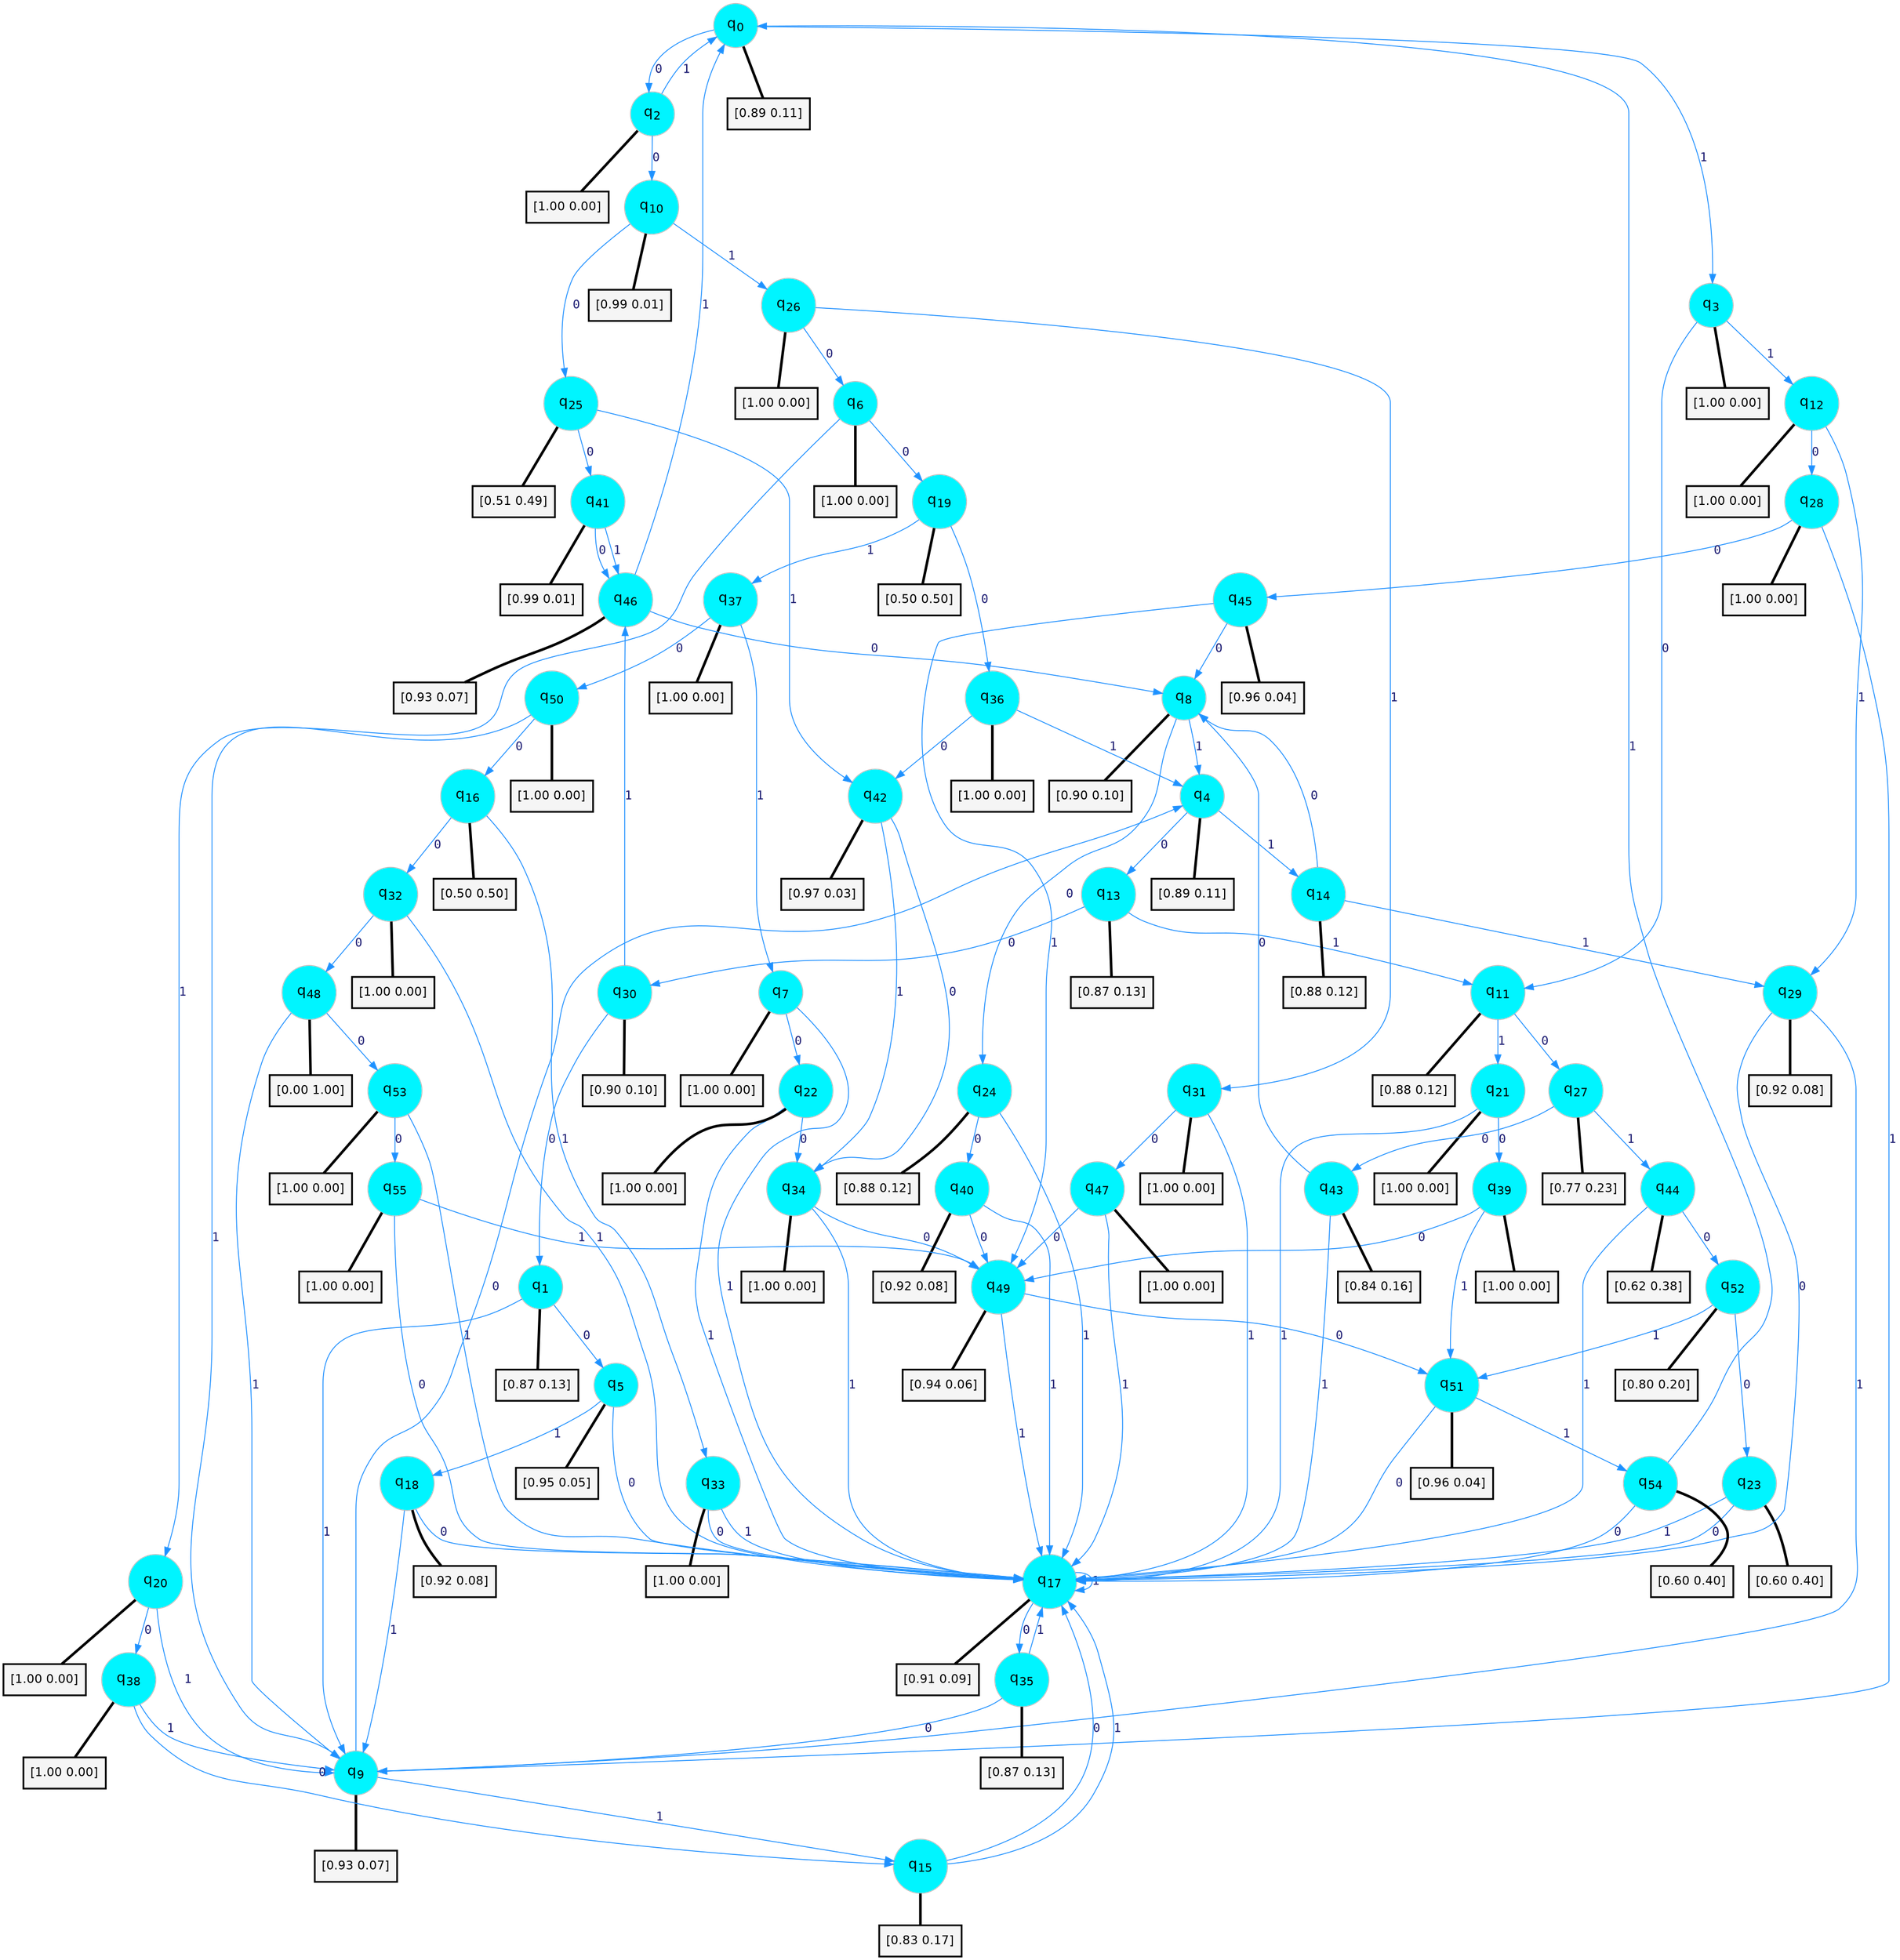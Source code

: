 digraph G {
graph [
bgcolor=transparent, dpi=300, rankdir=TD, size="40,25"];
node [
color=gray, fillcolor=turquoise1, fontcolor=black, fontname=Helvetica, fontsize=16, fontweight=bold, shape=circle, style=filled];
edge [
arrowsize=1, color=dodgerblue1, fontcolor=midnightblue, fontname=courier, fontweight=bold, penwidth=1, style=solid, weight=20];
0[label=<q<SUB>0</SUB>>];
1[label=<q<SUB>1</SUB>>];
2[label=<q<SUB>2</SUB>>];
3[label=<q<SUB>3</SUB>>];
4[label=<q<SUB>4</SUB>>];
5[label=<q<SUB>5</SUB>>];
6[label=<q<SUB>6</SUB>>];
7[label=<q<SUB>7</SUB>>];
8[label=<q<SUB>8</SUB>>];
9[label=<q<SUB>9</SUB>>];
10[label=<q<SUB>10</SUB>>];
11[label=<q<SUB>11</SUB>>];
12[label=<q<SUB>12</SUB>>];
13[label=<q<SUB>13</SUB>>];
14[label=<q<SUB>14</SUB>>];
15[label=<q<SUB>15</SUB>>];
16[label=<q<SUB>16</SUB>>];
17[label=<q<SUB>17</SUB>>];
18[label=<q<SUB>18</SUB>>];
19[label=<q<SUB>19</SUB>>];
20[label=<q<SUB>20</SUB>>];
21[label=<q<SUB>21</SUB>>];
22[label=<q<SUB>22</SUB>>];
23[label=<q<SUB>23</SUB>>];
24[label=<q<SUB>24</SUB>>];
25[label=<q<SUB>25</SUB>>];
26[label=<q<SUB>26</SUB>>];
27[label=<q<SUB>27</SUB>>];
28[label=<q<SUB>28</SUB>>];
29[label=<q<SUB>29</SUB>>];
30[label=<q<SUB>30</SUB>>];
31[label=<q<SUB>31</SUB>>];
32[label=<q<SUB>32</SUB>>];
33[label=<q<SUB>33</SUB>>];
34[label=<q<SUB>34</SUB>>];
35[label=<q<SUB>35</SUB>>];
36[label=<q<SUB>36</SUB>>];
37[label=<q<SUB>37</SUB>>];
38[label=<q<SUB>38</SUB>>];
39[label=<q<SUB>39</SUB>>];
40[label=<q<SUB>40</SUB>>];
41[label=<q<SUB>41</SUB>>];
42[label=<q<SUB>42</SUB>>];
43[label=<q<SUB>43</SUB>>];
44[label=<q<SUB>44</SUB>>];
45[label=<q<SUB>45</SUB>>];
46[label=<q<SUB>46</SUB>>];
47[label=<q<SUB>47</SUB>>];
48[label=<q<SUB>48</SUB>>];
49[label=<q<SUB>49</SUB>>];
50[label=<q<SUB>50</SUB>>];
51[label=<q<SUB>51</SUB>>];
52[label=<q<SUB>52</SUB>>];
53[label=<q<SUB>53</SUB>>];
54[label=<q<SUB>54</SUB>>];
55[label=<q<SUB>55</SUB>>];
56[label="[0.89 0.11]", shape=box,fontcolor=black, fontname=Helvetica, fontsize=14, penwidth=2, fillcolor=whitesmoke,color=black];
57[label="[0.87 0.13]", shape=box,fontcolor=black, fontname=Helvetica, fontsize=14, penwidth=2, fillcolor=whitesmoke,color=black];
58[label="[1.00 0.00]", shape=box,fontcolor=black, fontname=Helvetica, fontsize=14, penwidth=2, fillcolor=whitesmoke,color=black];
59[label="[1.00 0.00]", shape=box,fontcolor=black, fontname=Helvetica, fontsize=14, penwidth=2, fillcolor=whitesmoke,color=black];
60[label="[0.89 0.11]", shape=box,fontcolor=black, fontname=Helvetica, fontsize=14, penwidth=2, fillcolor=whitesmoke,color=black];
61[label="[0.95 0.05]", shape=box,fontcolor=black, fontname=Helvetica, fontsize=14, penwidth=2, fillcolor=whitesmoke,color=black];
62[label="[1.00 0.00]", shape=box,fontcolor=black, fontname=Helvetica, fontsize=14, penwidth=2, fillcolor=whitesmoke,color=black];
63[label="[1.00 0.00]", shape=box,fontcolor=black, fontname=Helvetica, fontsize=14, penwidth=2, fillcolor=whitesmoke,color=black];
64[label="[0.90 0.10]", shape=box,fontcolor=black, fontname=Helvetica, fontsize=14, penwidth=2, fillcolor=whitesmoke,color=black];
65[label="[0.93 0.07]", shape=box,fontcolor=black, fontname=Helvetica, fontsize=14, penwidth=2, fillcolor=whitesmoke,color=black];
66[label="[0.99 0.01]", shape=box,fontcolor=black, fontname=Helvetica, fontsize=14, penwidth=2, fillcolor=whitesmoke,color=black];
67[label="[0.88 0.12]", shape=box,fontcolor=black, fontname=Helvetica, fontsize=14, penwidth=2, fillcolor=whitesmoke,color=black];
68[label="[1.00 0.00]", shape=box,fontcolor=black, fontname=Helvetica, fontsize=14, penwidth=2, fillcolor=whitesmoke,color=black];
69[label="[0.87 0.13]", shape=box,fontcolor=black, fontname=Helvetica, fontsize=14, penwidth=2, fillcolor=whitesmoke,color=black];
70[label="[0.88 0.12]", shape=box,fontcolor=black, fontname=Helvetica, fontsize=14, penwidth=2, fillcolor=whitesmoke,color=black];
71[label="[0.83 0.17]", shape=box,fontcolor=black, fontname=Helvetica, fontsize=14, penwidth=2, fillcolor=whitesmoke,color=black];
72[label="[0.50 0.50]", shape=box,fontcolor=black, fontname=Helvetica, fontsize=14, penwidth=2, fillcolor=whitesmoke,color=black];
73[label="[0.91 0.09]", shape=box,fontcolor=black, fontname=Helvetica, fontsize=14, penwidth=2, fillcolor=whitesmoke,color=black];
74[label="[0.92 0.08]", shape=box,fontcolor=black, fontname=Helvetica, fontsize=14, penwidth=2, fillcolor=whitesmoke,color=black];
75[label="[0.50 0.50]", shape=box,fontcolor=black, fontname=Helvetica, fontsize=14, penwidth=2, fillcolor=whitesmoke,color=black];
76[label="[1.00 0.00]", shape=box,fontcolor=black, fontname=Helvetica, fontsize=14, penwidth=2, fillcolor=whitesmoke,color=black];
77[label="[1.00 0.00]", shape=box,fontcolor=black, fontname=Helvetica, fontsize=14, penwidth=2, fillcolor=whitesmoke,color=black];
78[label="[1.00 0.00]", shape=box,fontcolor=black, fontname=Helvetica, fontsize=14, penwidth=2, fillcolor=whitesmoke,color=black];
79[label="[0.60 0.40]", shape=box,fontcolor=black, fontname=Helvetica, fontsize=14, penwidth=2, fillcolor=whitesmoke,color=black];
80[label="[0.88 0.12]", shape=box,fontcolor=black, fontname=Helvetica, fontsize=14, penwidth=2, fillcolor=whitesmoke,color=black];
81[label="[0.51 0.49]", shape=box,fontcolor=black, fontname=Helvetica, fontsize=14, penwidth=2, fillcolor=whitesmoke,color=black];
82[label="[1.00 0.00]", shape=box,fontcolor=black, fontname=Helvetica, fontsize=14, penwidth=2, fillcolor=whitesmoke,color=black];
83[label="[0.77 0.23]", shape=box,fontcolor=black, fontname=Helvetica, fontsize=14, penwidth=2, fillcolor=whitesmoke,color=black];
84[label="[1.00 0.00]", shape=box,fontcolor=black, fontname=Helvetica, fontsize=14, penwidth=2, fillcolor=whitesmoke,color=black];
85[label="[0.92 0.08]", shape=box,fontcolor=black, fontname=Helvetica, fontsize=14, penwidth=2, fillcolor=whitesmoke,color=black];
86[label="[0.90 0.10]", shape=box,fontcolor=black, fontname=Helvetica, fontsize=14, penwidth=2, fillcolor=whitesmoke,color=black];
87[label="[1.00 0.00]", shape=box,fontcolor=black, fontname=Helvetica, fontsize=14, penwidth=2, fillcolor=whitesmoke,color=black];
88[label="[1.00 0.00]", shape=box,fontcolor=black, fontname=Helvetica, fontsize=14, penwidth=2, fillcolor=whitesmoke,color=black];
89[label="[1.00 0.00]", shape=box,fontcolor=black, fontname=Helvetica, fontsize=14, penwidth=2, fillcolor=whitesmoke,color=black];
90[label="[1.00 0.00]", shape=box,fontcolor=black, fontname=Helvetica, fontsize=14, penwidth=2, fillcolor=whitesmoke,color=black];
91[label="[0.87 0.13]", shape=box,fontcolor=black, fontname=Helvetica, fontsize=14, penwidth=2, fillcolor=whitesmoke,color=black];
92[label="[1.00 0.00]", shape=box,fontcolor=black, fontname=Helvetica, fontsize=14, penwidth=2, fillcolor=whitesmoke,color=black];
93[label="[1.00 0.00]", shape=box,fontcolor=black, fontname=Helvetica, fontsize=14, penwidth=2, fillcolor=whitesmoke,color=black];
94[label="[1.00 0.00]", shape=box,fontcolor=black, fontname=Helvetica, fontsize=14, penwidth=2, fillcolor=whitesmoke,color=black];
95[label="[1.00 0.00]", shape=box,fontcolor=black, fontname=Helvetica, fontsize=14, penwidth=2, fillcolor=whitesmoke,color=black];
96[label="[0.92 0.08]", shape=box,fontcolor=black, fontname=Helvetica, fontsize=14, penwidth=2, fillcolor=whitesmoke,color=black];
97[label="[0.99 0.01]", shape=box,fontcolor=black, fontname=Helvetica, fontsize=14, penwidth=2, fillcolor=whitesmoke,color=black];
98[label="[0.97 0.03]", shape=box,fontcolor=black, fontname=Helvetica, fontsize=14, penwidth=2, fillcolor=whitesmoke,color=black];
99[label="[0.84 0.16]", shape=box,fontcolor=black, fontname=Helvetica, fontsize=14, penwidth=2, fillcolor=whitesmoke,color=black];
100[label="[0.62 0.38]", shape=box,fontcolor=black, fontname=Helvetica, fontsize=14, penwidth=2, fillcolor=whitesmoke,color=black];
101[label="[0.96 0.04]", shape=box,fontcolor=black, fontname=Helvetica, fontsize=14, penwidth=2, fillcolor=whitesmoke,color=black];
102[label="[0.93 0.07]", shape=box,fontcolor=black, fontname=Helvetica, fontsize=14, penwidth=2, fillcolor=whitesmoke,color=black];
103[label="[1.00 0.00]", shape=box,fontcolor=black, fontname=Helvetica, fontsize=14, penwidth=2, fillcolor=whitesmoke,color=black];
104[label="[0.00 1.00]", shape=box,fontcolor=black, fontname=Helvetica, fontsize=14, penwidth=2, fillcolor=whitesmoke,color=black];
105[label="[0.94 0.06]", shape=box,fontcolor=black, fontname=Helvetica, fontsize=14, penwidth=2, fillcolor=whitesmoke,color=black];
106[label="[1.00 0.00]", shape=box,fontcolor=black, fontname=Helvetica, fontsize=14, penwidth=2, fillcolor=whitesmoke,color=black];
107[label="[0.96 0.04]", shape=box,fontcolor=black, fontname=Helvetica, fontsize=14, penwidth=2, fillcolor=whitesmoke,color=black];
108[label="[0.80 0.20]", shape=box,fontcolor=black, fontname=Helvetica, fontsize=14, penwidth=2, fillcolor=whitesmoke,color=black];
109[label="[1.00 0.00]", shape=box,fontcolor=black, fontname=Helvetica, fontsize=14, penwidth=2, fillcolor=whitesmoke,color=black];
110[label="[0.60 0.40]", shape=box,fontcolor=black, fontname=Helvetica, fontsize=14, penwidth=2, fillcolor=whitesmoke,color=black];
111[label="[1.00 0.00]", shape=box,fontcolor=black, fontname=Helvetica, fontsize=14, penwidth=2, fillcolor=whitesmoke,color=black];
0->2 [label=0];
0->3 [label=1];
0->56 [arrowhead=none, penwidth=3,color=black];
1->5 [label=0];
1->9 [label=1];
1->57 [arrowhead=none, penwidth=3,color=black];
2->10 [label=0];
2->0 [label=1];
2->58 [arrowhead=none, penwidth=3,color=black];
3->11 [label=0];
3->12 [label=1];
3->59 [arrowhead=none, penwidth=3,color=black];
4->13 [label=0];
4->14 [label=1];
4->60 [arrowhead=none, penwidth=3,color=black];
5->17 [label=0];
5->18 [label=1];
5->61 [arrowhead=none, penwidth=3,color=black];
6->19 [label=0];
6->20 [label=1];
6->62 [arrowhead=none, penwidth=3,color=black];
7->22 [label=0];
7->17 [label=1];
7->63 [arrowhead=none, penwidth=3,color=black];
8->24 [label=0];
8->4 [label=1];
8->64 [arrowhead=none, penwidth=3,color=black];
9->4 [label=0];
9->15 [label=1];
9->65 [arrowhead=none, penwidth=3,color=black];
10->25 [label=0];
10->26 [label=1];
10->66 [arrowhead=none, penwidth=3,color=black];
11->27 [label=0];
11->21 [label=1];
11->67 [arrowhead=none, penwidth=3,color=black];
12->28 [label=0];
12->29 [label=1];
12->68 [arrowhead=none, penwidth=3,color=black];
13->30 [label=0];
13->11 [label=1];
13->69 [arrowhead=none, penwidth=3,color=black];
14->8 [label=0];
14->29 [label=1];
14->70 [arrowhead=none, penwidth=3,color=black];
15->17 [label=0];
15->17 [label=1];
15->71 [arrowhead=none, penwidth=3,color=black];
16->32 [label=0];
16->33 [label=1];
16->72 [arrowhead=none, penwidth=3,color=black];
17->35 [label=0];
17->17 [label=1];
17->73 [arrowhead=none, penwidth=3,color=black];
18->17 [label=0];
18->9 [label=1];
18->74 [arrowhead=none, penwidth=3,color=black];
19->36 [label=0];
19->37 [label=1];
19->75 [arrowhead=none, penwidth=3,color=black];
20->38 [label=0];
20->9 [label=1];
20->76 [arrowhead=none, penwidth=3,color=black];
21->39 [label=0];
21->17 [label=1];
21->77 [arrowhead=none, penwidth=3,color=black];
22->34 [label=0];
22->17 [label=1];
22->78 [arrowhead=none, penwidth=3,color=black];
23->17 [label=0];
23->17 [label=1];
23->79 [arrowhead=none, penwidth=3,color=black];
24->40 [label=0];
24->17 [label=1];
24->80 [arrowhead=none, penwidth=3,color=black];
25->41 [label=0];
25->42 [label=1];
25->81 [arrowhead=none, penwidth=3,color=black];
26->6 [label=0];
26->31 [label=1];
26->82 [arrowhead=none, penwidth=3,color=black];
27->43 [label=0];
27->44 [label=1];
27->83 [arrowhead=none, penwidth=3,color=black];
28->45 [label=0];
28->9 [label=1];
28->84 [arrowhead=none, penwidth=3,color=black];
29->17 [label=0];
29->9 [label=1];
29->85 [arrowhead=none, penwidth=3,color=black];
30->1 [label=0];
30->46 [label=1];
30->86 [arrowhead=none, penwidth=3,color=black];
31->47 [label=0];
31->17 [label=1];
31->87 [arrowhead=none, penwidth=3,color=black];
32->48 [label=0];
32->17 [label=1];
32->88 [arrowhead=none, penwidth=3,color=black];
33->17 [label=0];
33->17 [label=1];
33->89 [arrowhead=none, penwidth=3,color=black];
34->49 [label=0];
34->17 [label=1];
34->90 [arrowhead=none, penwidth=3,color=black];
35->9 [label=0];
35->17 [label=1];
35->91 [arrowhead=none, penwidth=3,color=black];
36->42 [label=0];
36->4 [label=1];
36->92 [arrowhead=none, penwidth=3,color=black];
37->50 [label=0];
37->7 [label=1];
37->93 [arrowhead=none, penwidth=3,color=black];
38->15 [label=0];
38->9 [label=1];
38->94 [arrowhead=none, penwidth=3,color=black];
39->49 [label=0];
39->51 [label=1];
39->95 [arrowhead=none, penwidth=3,color=black];
40->49 [label=0];
40->17 [label=1];
40->96 [arrowhead=none, penwidth=3,color=black];
41->46 [label=0];
41->46 [label=1];
41->97 [arrowhead=none, penwidth=3,color=black];
42->34 [label=0];
42->34 [label=1];
42->98 [arrowhead=none, penwidth=3,color=black];
43->8 [label=0];
43->17 [label=1];
43->99 [arrowhead=none, penwidth=3,color=black];
44->52 [label=0];
44->17 [label=1];
44->100 [arrowhead=none, penwidth=3,color=black];
45->8 [label=0];
45->49 [label=1];
45->101 [arrowhead=none, penwidth=3,color=black];
46->8 [label=0];
46->0 [label=1];
46->102 [arrowhead=none, penwidth=3,color=black];
47->49 [label=0];
47->17 [label=1];
47->103 [arrowhead=none, penwidth=3,color=black];
48->53 [label=0];
48->9 [label=1];
48->104 [arrowhead=none, penwidth=3,color=black];
49->51 [label=0];
49->17 [label=1];
49->105 [arrowhead=none, penwidth=3,color=black];
50->16 [label=0];
50->9 [label=1];
50->106 [arrowhead=none, penwidth=3,color=black];
51->17 [label=0];
51->54 [label=1];
51->107 [arrowhead=none, penwidth=3,color=black];
52->23 [label=0];
52->51 [label=1];
52->108 [arrowhead=none, penwidth=3,color=black];
53->55 [label=0];
53->17 [label=1];
53->109 [arrowhead=none, penwidth=3,color=black];
54->17 [label=0];
54->0 [label=1];
54->110 [arrowhead=none, penwidth=3,color=black];
55->17 [label=0];
55->49 [label=1];
55->111 [arrowhead=none, penwidth=3,color=black];
}

